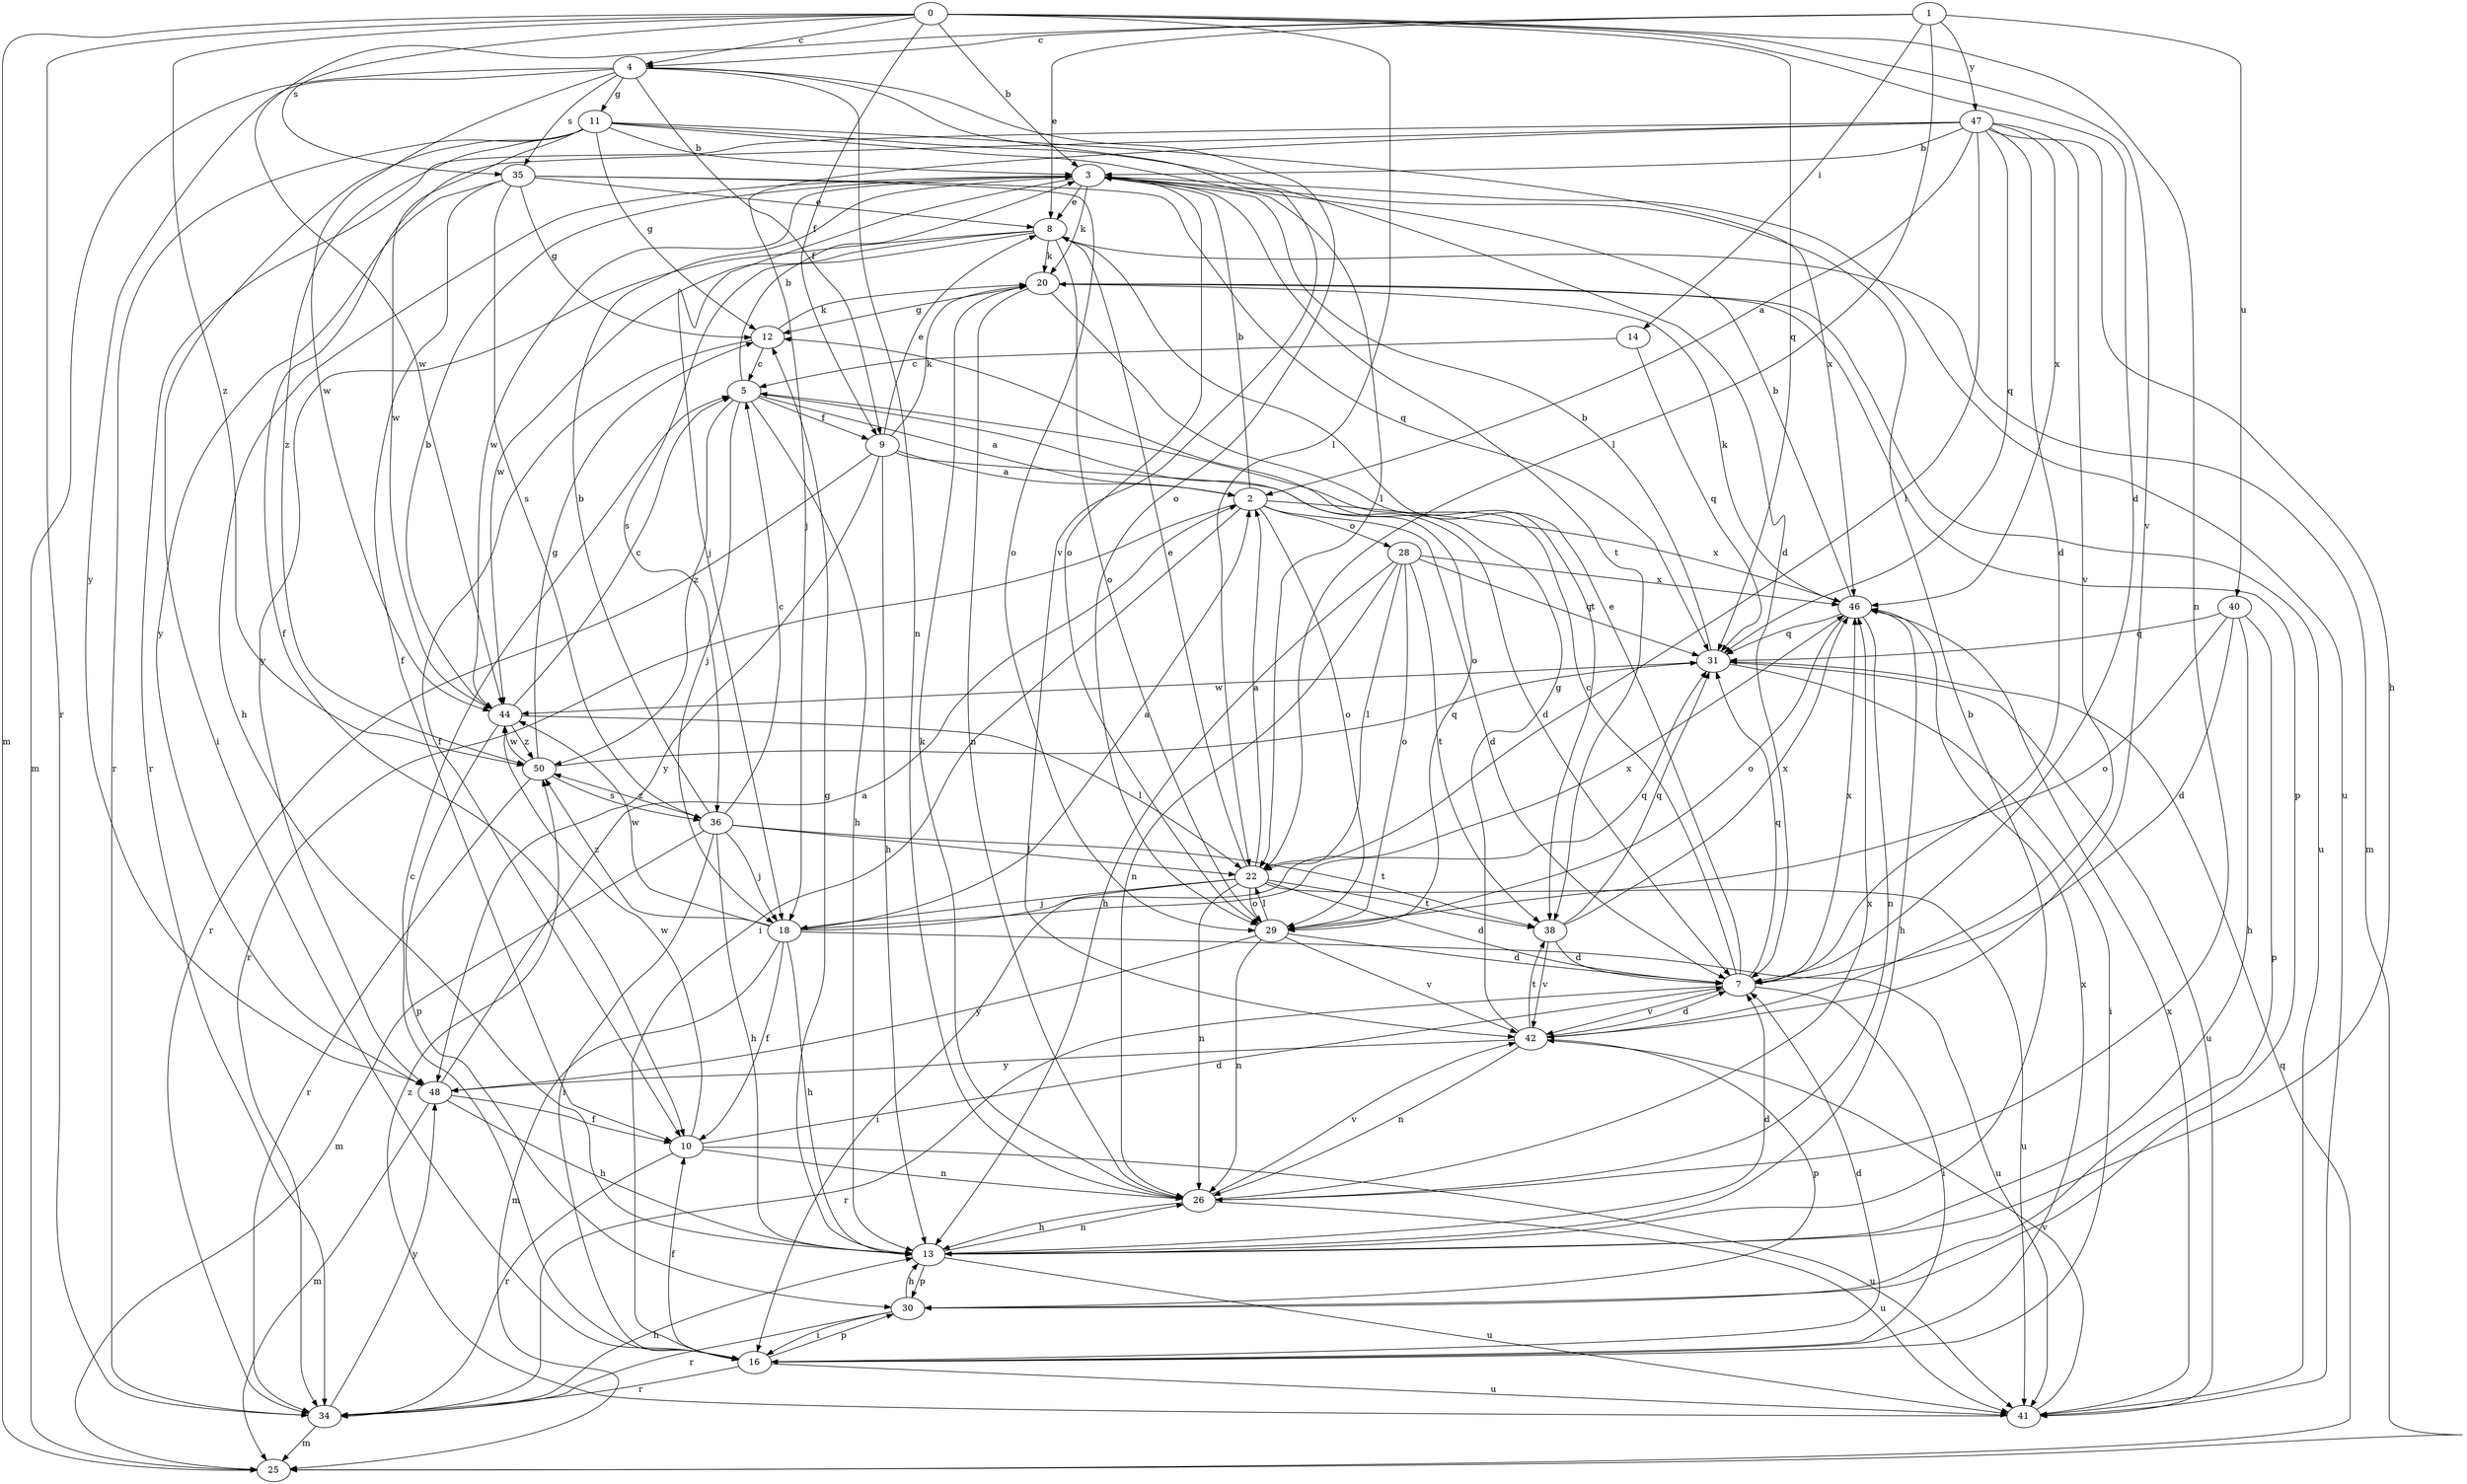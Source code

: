 strict digraph  {
0;
1;
2;
3;
4;
5;
7;
8;
9;
10;
11;
12;
13;
14;
16;
18;
20;
22;
25;
26;
28;
29;
30;
31;
34;
35;
36;
38;
40;
41;
42;
44;
46;
47;
48;
50;
0 -> 3  [label=b];
0 -> 4  [label=c];
0 -> 7  [label=d];
0 -> 9  [label=f];
0 -> 22  [label=l];
0 -> 25  [label=m];
0 -> 26  [label=n];
0 -> 31  [label=q];
0 -> 34  [label=r];
0 -> 35  [label=s];
0 -> 42  [label=v];
0 -> 50  [label=z];
1 -> 4  [label=c];
1 -> 8  [label=e];
1 -> 14  [label=i];
1 -> 22  [label=l];
1 -> 40  [label=u];
1 -> 44  [label=w];
1 -> 47  [label=y];
2 -> 3  [label=b];
2 -> 7  [label=d];
2 -> 16  [label=i];
2 -> 28  [label=o];
2 -> 29  [label=o];
2 -> 34  [label=r];
2 -> 46  [label=x];
3 -> 8  [label=e];
3 -> 13  [label=h];
3 -> 18  [label=j];
3 -> 20  [label=k];
3 -> 29  [label=o];
3 -> 38  [label=t];
3 -> 41  [label=u];
3 -> 44  [label=w];
4 -> 9  [label=f];
4 -> 11  [label=g];
4 -> 25  [label=m];
4 -> 26  [label=n];
4 -> 29  [label=o];
4 -> 35  [label=s];
4 -> 42  [label=v];
4 -> 44  [label=w];
4 -> 48  [label=y];
5 -> 2  [label=a];
5 -> 3  [label=b];
5 -> 9  [label=f];
5 -> 13  [label=h];
5 -> 18  [label=j];
5 -> 29  [label=o];
5 -> 50  [label=z];
7 -> 5  [label=c];
7 -> 8  [label=e];
7 -> 16  [label=i];
7 -> 31  [label=q];
7 -> 34  [label=r];
7 -> 42  [label=v];
7 -> 46  [label=x];
8 -> 20  [label=k];
8 -> 25  [label=m];
8 -> 29  [label=o];
8 -> 36  [label=s];
8 -> 44  [label=w];
8 -> 48  [label=y];
9 -> 2  [label=a];
9 -> 7  [label=d];
9 -> 8  [label=e];
9 -> 13  [label=h];
9 -> 20  [label=k];
9 -> 34  [label=r];
9 -> 48  [label=y];
10 -> 7  [label=d];
10 -> 26  [label=n];
10 -> 34  [label=r];
10 -> 41  [label=u];
10 -> 44  [label=w];
11 -> 3  [label=b];
11 -> 7  [label=d];
11 -> 12  [label=g];
11 -> 16  [label=i];
11 -> 22  [label=l];
11 -> 34  [label=r];
11 -> 44  [label=w];
11 -> 46  [label=x];
11 -> 50  [label=z];
12 -> 5  [label=c];
12 -> 10  [label=f];
12 -> 20  [label=k];
13 -> 3  [label=b];
13 -> 7  [label=d];
13 -> 12  [label=g];
13 -> 26  [label=n];
13 -> 30  [label=p];
13 -> 41  [label=u];
14 -> 5  [label=c];
14 -> 31  [label=q];
16 -> 5  [label=c];
16 -> 7  [label=d];
16 -> 10  [label=f];
16 -> 30  [label=p];
16 -> 34  [label=r];
16 -> 41  [label=u];
16 -> 46  [label=x];
18 -> 2  [label=a];
18 -> 10  [label=f];
18 -> 13  [label=h];
18 -> 25  [label=m];
18 -> 31  [label=q];
18 -> 41  [label=u];
18 -> 44  [label=w];
18 -> 46  [label=x];
18 -> 50  [label=z];
20 -> 12  [label=g];
20 -> 26  [label=n];
20 -> 30  [label=p];
20 -> 38  [label=t];
20 -> 41  [label=u];
22 -> 2  [label=a];
22 -> 7  [label=d];
22 -> 8  [label=e];
22 -> 16  [label=i];
22 -> 18  [label=j];
22 -> 26  [label=n];
22 -> 29  [label=o];
22 -> 38  [label=t];
22 -> 41  [label=u];
25 -> 31  [label=q];
26 -> 13  [label=h];
26 -> 20  [label=k];
26 -> 41  [label=u];
26 -> 42  [label=v];
26 -> 46  [label=x];
28 -> 13  [label=h];
28 -> 22  [label=l];
28 -> 26  [label=n];
28 -> 29  [label=o];
28 -> 31  [label=q];
28 -> 38  [label=t];
28 -> 46  [label=x];
29 -> 7  [label=d];
29 -> 22  [label=l];
29 -> 26  [label=n];
29 -> 42  [label=v];
29 -> 48  [label=y];
30 -> 13  [label=h];
30 -> 16  [label=i];
30 -> 34  [label=r];
31 -> 3  [label=b];
31 -> 16  [label=i];
31 -> 41  [label=u];
31 -> 44  [label=w];
34 -> 13  [label=h];
34 -> 25  [label=m];
34 -> 48  [label=y];
35 -> 8  [label=e];
35 -> 10  [label=f];
35 -> 12  [label=g];
35 -> 29  [label=o];
35 -> 31  [label=q];
35 -> 36  [label=s];
35 -> 48  [label=y];
36 -> 3  [label=b];
36 -> 5  [label=c];
36 -> 13  [label=h];
36 -> 16  [label=i];
36 -> 18  [label=j];
36 -> 22  [label=l];
36 -> 25  [label=m];
36 -> 38  [label=t];
36 -> 50  [label=z];
38 -> 7  [label=d];
38 -> 31  [label=q];
38 -> 42  [label=v];
38 -> 46  [label=x];
40 -> 7  [label=d];
40 -> 13  [label=h];
40 -> 29  [label=o];
40 -> 30  [label=p];
40 -> 31  [label=q];
41 -> 42  [label=v];
41 -> 46  [label=x];
41 -> 50  [label=z];
42 -> 7  [label=d];
42 -> 12  [label=g];
42 -> 26  [label=n];
42 -> 30  [label=p];
42 -> 38  [label=t];
42 -> 48  [label=y];
44 -> 3  [label=b];
44 -> 5  [label=c];
44 -> 22  [label=l];
44 -> 30  [label=p];
44 -> 50  [label=z];
46 -> 3  [label=b];
46 -> 13  [label=h];
46 -> 20  [label=k];
46 -> 26  [label=n];
46 -> 29  [label=o];
46 -> 31  [label=q];
47 -> 2  [label=a];
47 -> 3  [label=b];
47 -> 7  [label=d];
47 -> 10  [label=f];
47 -> 13  [label=h];
47 -> 18  [label=j];
47 -> 22  [label=l];
47 -> 31  [label=q];
47 -> 34  [label=r];
47 -> 42  [label=v];
47 -> 46  [label=x];
48 -> 2  [label=a];
48 -> 10  [label=f];
48 -> 13  [label=h];
48 -> 25  [label=m];
50 -> 12  [label=g];
50 -> 31  [label=q];
50 -> 34  [label=r];
50 -> 36  [label=s];
50 -> 44  [label=w];
}
